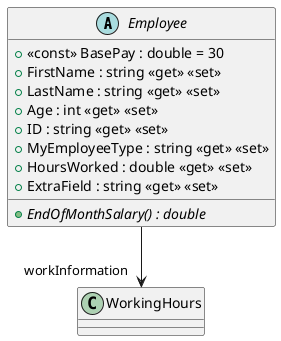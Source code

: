 @startuml
abstract class Employee {
    + <<const>> BasePay : double = 30
    + {abstract} EndOfMonthSalary() : double
    + FirstName : string <<get>> <<set>>
    + LastName : string <<get>> <<set>>
    + Age : int <<get>> <<set>>
    + ID : string <<get>> <<set>>
    + MyEmployeeType : string <<get>> <<set>>
    + HoursWorked : double <<get>> <<set>>
    + ExtraField : string <<get>> <<set>>
}
Employee --> "workInformation" WorkingHours
@enduml
